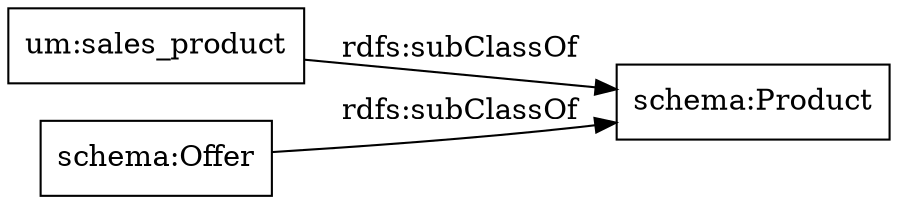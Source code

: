 digraph ar2dtool_diagram { 
rankdir=LR;
size="1000"
node [shape = rectangle, color="black"]; "um:sales_product" "schema:Product" "schema:Offer" ; /*classes style*/
	"um:sales_product" -> "schema:Product" [ label = "rdfs:subClassOf" ];
	"schema:Offer" -> "schema:Product" [ label = "rdfs:subClassOf" ];

}
